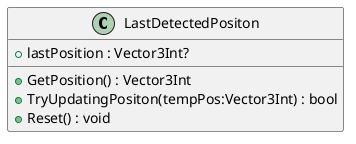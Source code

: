 @startuml
class LastDetectedPositon {
    + lastPosition : Vector3Int?
    + GetPosition() : Vector3Int
    + TryUpdatingPositon(tempPos:Vector3Int) : bool
    + Reset() : void
}
@enduml
